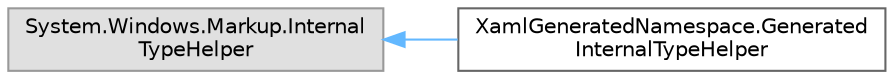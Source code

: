 digraph "Graphical Class Hierarchy"
{
 // INTERACTIVE_SVG=YES
 // LATEX_PDF_SIZE
  bgcolor="transparent";
  edge [fontname=Helvetica,fontsize=10,labelfontname=Helvetica,labelfontsize=10];
  node [fontname=Helvetica,fontsize=10,shape=box,height=0.2,width=0.4];
  rankdir="LR";
  Node0 [id="Node000000",label="System.Windows.Markup.Internal\lTypeHelper",height=0.2,width=0.4,color="grey60", fillcolor="#E0E0E0", style="filled",tooltip=" "];
  Node0 -> Node1 [id="edge21_Node000000_Node000001",dir="back",color="steelblue1",style="solid",tooltip=" "];
  Node1 [id="Node000001",label="XamlGeneratedNamespace.Generated\lInternalTypeHelper",height=0.2,width=0.4,color="grey40", fillcolor="white", style="filled",URL="$class_xaml_generated_namespace_1_1_generated_internal_type_helper.html",tooltip="GeneratedInternalTypeHelper."];
}
